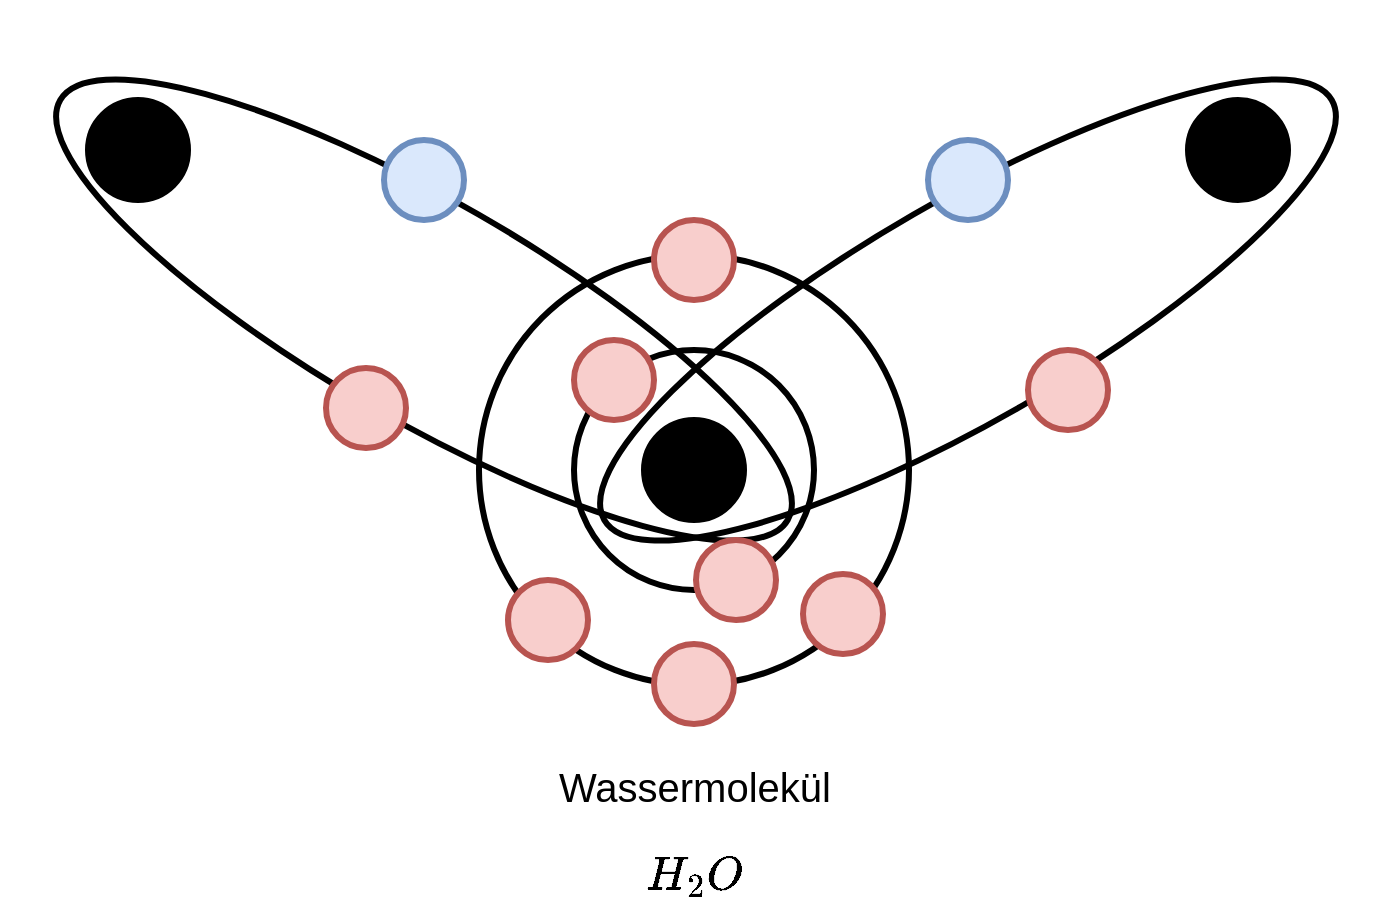 <mxfile version="14.6.13" type="device"><diagram id="kpz1mzbG5isFEZZqFVOp" name="Seite-1"><mxGraphModel dx="786" dy="516" grid="1" gridSize="10" guides="1" tooltips="1" connect="1" arrows="1" fold="1" page="1" pageScale="1" pageWidth="827" pageHeight="1169" math="1" shadow="0"><root><mxCell id="0"/><mxCell id="1" parent="0"/><mxCell id="zqlwch4ab38m2SQfGwZS-25" value="" style="ellipse;whiteSpace=wrap;html=1;fontSize=20;strokeWidth=3;rotation=-150;fillColor=none;" vertex="1" parent="1"><mxGeometry x="68" y="180" width="420" height="110" as="geometry"/></mxCell><mxCell id="zqlwch4ab38m2SQfGwZS-24" value="" style="ellipse;whiteSpace=wrap;html=1;fontSize=20;strokeWidth=3;rotation=-30;fillColor=none;" vertex="1" parent="1"><mxGeometry x="340" y="180" width="420" height="110" as="geometry"/></mxCell><mxCell id="zqlwch4ab38m2SQfGwZS-12" value="" style="ellipse;whiteSpace=wrap;html=1;aspect=fixed;strokeWidth=3;fillColor=none;" vertex="1" parent="1"><mxGeometry x="305.5" y="207.5" width="215" height="215" as="geometry"/></mxCell><mxCell id="zqlwch4ab38m2SQfGwZS-2" value="" style="ellipse;whiteSpace=wrap;html=1;aspect=fixed;strokeWidth=3;fillColor=#000000;" vertex="1" parent="1"><mxGeometry x="110" y="130" width="50" height="50" as="geometry"/></mxCell><mxCell id="zqlwch4ab38m2SQfGwZS-3" value="" style="ellipse;whiteSpace=wrap;html=1;aspect=fixed;strokeWidth=3;fillColor=#dae8fc;strokeColor=#6c8ebf;" vertex="1" parent="1"><mxGeometry x="258" y="150" width="40" height="40" as="geometry"/></mxCell><mxCell id="zqlwch4ab38m2SQfGwZS-5" value="" style="ellipse;whiteSpace=wrap;html=1;aspect=fixed;strokeWidth=3;fillColor=#000000;" vertex="1" parent="1"><mxGeometry x="660" y="130" width="50" height="50" as="geometry"/></mxCell><mxCell id="zqlwch4ab38m2SQfGwZS-6" value="" style="ellipse;whiteSpace=wrap;html=1;aspect=fixed;strokeWidth=3;fillColor=#dae8fc;strokeColor=#6c8ebf;" vertex="1" parent="1"><mxGeometry x="530" y="150" width="40" height="40" as="geometry"/></mxCell><mxCell id="zqlwch4ab38m2SQfGwZS-8" value="" style="ellipse;whiteSpace=wrap;html=1;aspect=fixed;strokeWidth=3;fillColor=none;" vertex="1" parent="1"><mxGeometry x="353" y="255" width="120" height="120" as="geometry"/></mxCell><mxCell id="zqlwch4ab38m2SQfGwZS-9" value="" style="ellipse;whiteSpace=wrap;html=1;aspect=fixed;strokeWidth=3;fillColor=#000000;" vertex="1" parent="1"><mxGeometry x="388" y="290" width="50" height="50" as="geometry"/></mxCell><mxCell id="zqlwch4ab38m2SQfGwZS-10" value="" style="ellipse;whiteSpace=wrap;html=1;aspect=fixed;strokeWidth=3;fillColor=#f8cecc;strokeColor=#b85450;" vertex="1" parent="1"><mxGeometry x="353" y="250" width="40" height="40" as="geometry"/></mxCell><mxCell id="zqlwch4ab38m2SQfGwZS-11" value="" style="ellipse;whiteSpace=wrap;html=1;aspect=fixed;strokeWidth=3;fillColor=#f8cecc;strokeColor=#b85450;" vertex="1" parent="1"><mxGeometry x="414" y="350" width="40" height="40" as="geometry"/></mxCell><mxCell id="zqlwch4ab38m2SQfGwZS-13" value="" style="ellipse;whiteSpace=wrap;html=1;aspect=fixed;strokeWidth=3;fillColor=#f8cecc;strokeColor=#b85450;" vertex="1" parent="1"><mxGeometry x="393" y="402" width="40" height="40" as="geometry"/></mxCell><mxCell id="zqlwch4ab38m2SQfGwZS-14" value="" style="ellipse;whiteSpace=wrap;html=1;aspect=fixed;strokeWidth=3;fillColor=#f8cecc;strokeColor=#b85450;" vertex="1" parent="1"><mxGeometry x="393" y="190" width="40" height="40" as="geometry"/></mxCell><mxCell id="zqlwch4ab38m2SQfGwZS-15" value="" style="ellipse;whiteSpace=wrap;html=1;aspect=fixed;strokeWidth=3;fillColor=#f8cecc;strokeColor=#b85450;" vertex="1" parent="1"><mxGeometry x="580" y="255" width="40" height="40" as="geometry"/></mxCell><mxCell id="zqlwch4ab38m2SQfGwZS-16" value="" style="ellipse;whiteSpace=wrap;html=1;aspect=fixed;strokeWidth=3;fillColor=#f8cecc;strokeColor=#b85450;" vertex="1" parent="1"><mxGeometry x="229" y="264" width="40" height="40" as="geometry"/></mxCell><mxCell id="zqlwch4ab38m2SQfGwZS-17" value="" style="ellipse;whiteSpace=wrap;html=1;aspect=fixed;strokeWidth=3;fillColor=#f8cecc;strokeColor=#b85450;" vertex="1" parent="1"><mxGeometry x="320" y="370" width="40" height="40" as="geometry"/></mxCell><mxCell id="zqlwch4ab38m2SQfGwZS-18" value="" style="ellipse;whiteSpace=wrap;html=1;aspect=fixed;strokeWidth=3;fillColor=#f8cecc;strokeColor=#b85450;" vertex="1" parent="1"><mxGeometry x="467.5" y="367" width="40" height="40" as="geometry"/></mxCell><mxCell id="zqlwch4ab38m2SQfGwZS-21" value="Wassermolekül&lt;br style=&quot;font-size: 20px&quot;&gt;$$H_2 O$$" style="text;html=1;resizable=0;autosize=1;align=center;verticalAlign=middle;points=[];fillColor=none;strokeColor=none;rounded=0;fontSize=20;" vertex="1" parent="1"><mxGeometry x="338" y="480" width="150" height="50" as="geometry"/></mxCell></root></mxGraphModel></diagram></mxfile>